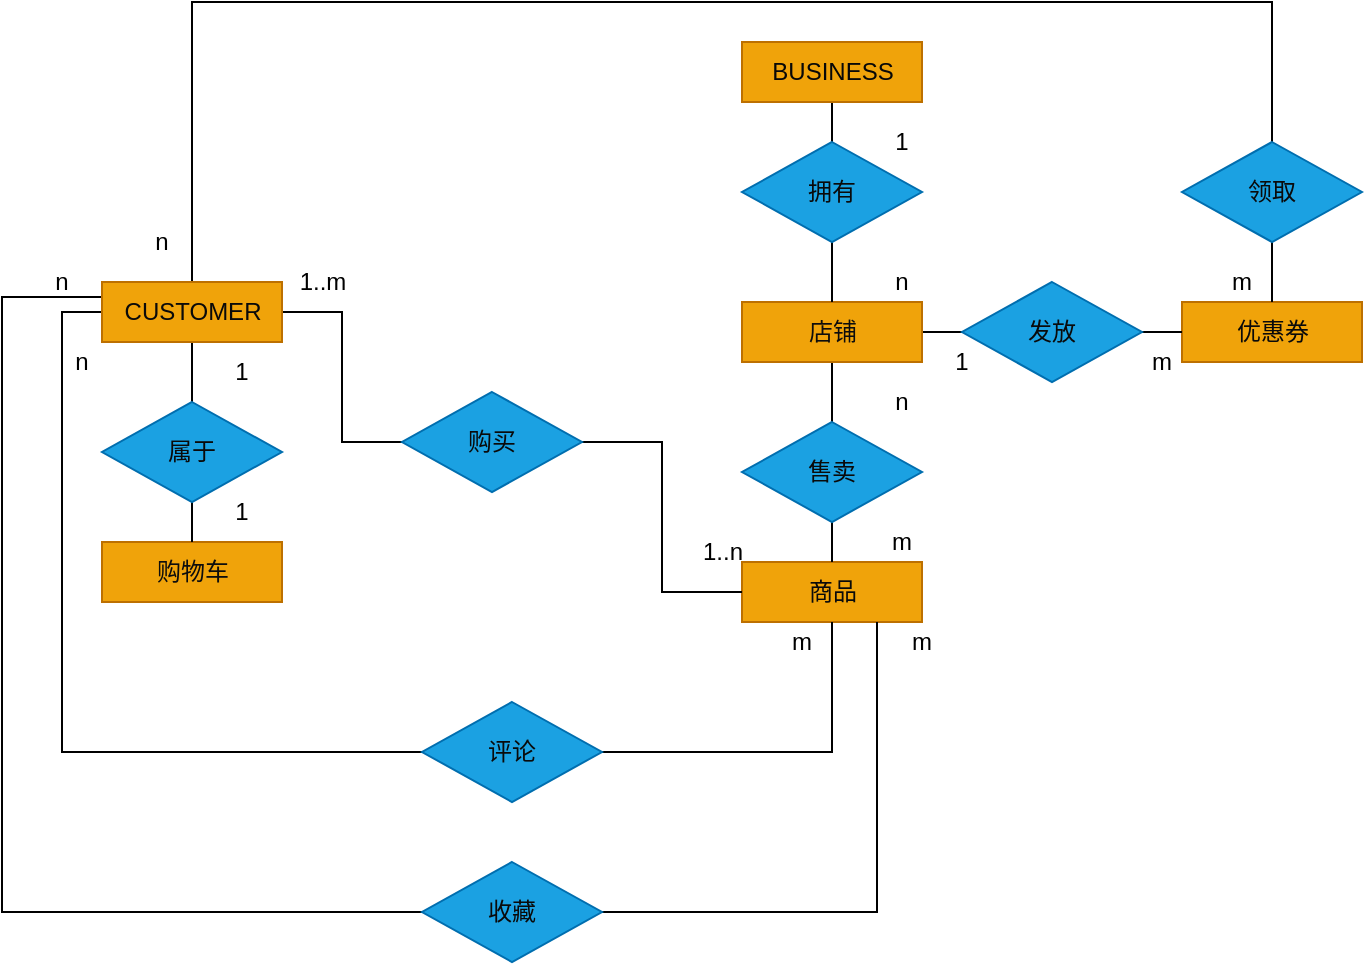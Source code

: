 <mxfile version="14.1.1" type="github">
  <diagram id="PnFxlSobTjJwYSsgnj2S" name="Page-1">
    <mxGraphModel dx="974" dy="538" grid="1" gridSize="10" guides="1" tooltips="1" connect="1" arrows="1" fold="1" page="1" pageScale="1" pageWidth="827" pageHeight="1169" math="0" shadow="0">
      <root>
        <mxCell id="0" />
        <mxCell id="1" parent="0" />
        <mxCell id="N1hTWUfao3ncAHM7gsuv-117" style="edgeStyle=orthogonalEdgeStyle;rounded=0;orthogonalLoop=1;jettySize=auto;html=1;exitX=0.5;exitY=1;exitDx=0;exitDy=0;endArrow=none;endFill=0;" edge="1" parent="1" source="N1hTWUfao3ncAHM7gsuv-122" target="N1hTWUfao3ncAHM7gsuv-136">
          <mxGeometry relative="1" as="geometry" />
        </mxCell>
        <mxCell id="N1hTWUfao3ncAHM7gsuv-118" style="edgeStyle=orthogonalEdgeStyle;rounded=0;orthogonalLoop=1;jettySize=auto;html=1;exitX=1;exitY=0.5;exitDx=0;exitDy=0;entryX=0;entryY=0.5;entryDx=0;entryDy=0;endArrow=none;endFill=0;" edge="1" parent="1" source="N1hTWUfao3ncAHM7gsuv-122" target="N1hTWUfao3ncAHM7gsuv-131">
          <mxGeometry relative="1" as="geometry" />
        </mxCell>
        <mxCell id="N1hTWUfao3ncAHM7gsuv-119" style="edgeStyle=orthogonalEdgeStyle;rounded=0;orthogonalLoop=1;jettySize=auto;html=1;exitX=0.5;exitY=0;exitDx=0;exitDy=0;endArrow=none;endFill=0;entryX=0.5;entryY=0;entryDx=0;entryDy=0;" edge="1" parent="1" source="N1hTWUfao3ncAHM7gsuv-122" target="N1hTWUfao3ncAHM7gsuv-142">
          <mxGeometry relative="1" as="geometry">
            <mxPoint x="100" y="70" as="targetPoint" />
            <Array as="points">
              <mxPoint x="115" y="30" />
              <mxPoint x="655" y="30" />
            </Array>
          </mxGeometry>
        </mxCell>
        <mxCell id="N1hTWUfao3ncAHM7gsuv-120" style="edgeStyle=orthogonalEdgeStyle;rounded=0;orthogonalLoop=1;jettySize=auto;html=1;exitX=0;exitY=0.5;exitDx=0;exitDy=0;entryX=0;entryY=0.5;entryDx=0;entryDy=0;endArrow=none;endFill=0;" edge="1" parent="1" source="N1hTWUfao3ncAHM7gsuv-122" target="N1hTWUfao3ncAHM7gsuv-144">
          <mxGeometry relative="1" as="geometry" />
        </mxCell>
        <mxCell id="N1hTWUfao3ncAHM7gsuv-121" style="edgeStyle=orthogonalEdgeStyle;rounded=0;orthogonalLoop=1;jettySize=auto;html=1;exitX=0;exitY=0.25;exitDx=0;exitDy=0;endArrow=none;endFill=0;entryX=0;entryY=0.5;entryDx=0;entryDy=0;" edge="1" parent="1" source="N1hTWUfao3ncAHM7gsuv-122" target="N1hTWUfao3ncAHM7gsuv-146">
          <mxGeometry relative="1" as="geometry">
            <mxPoint x="20" y="210" as="targetPoint" />
            <Array as="points">
              <mxPoint x="20" y="178" />
              <mxPoint x="20" y="485" />
            </Array>
          </mxGeometry>
        </mxCell>
        <mxCell id="N1hTWUfao3ncAHM7gsuv-122" value="&lt;font color=&quot;#0A0A0A&quot;&gt;CUSTOMER&lt;/font&gt;" style="html=1;dashed=0;whitespace=wrap;fillColor=#f0a30a;strokeColor=#BD7000;fontColor=#ffffff;" vertex="1" parent="1">
          <mxGeometry x="70" y="170" width="90" height="30" as="geometry" />
        </mxCell>
        <mxCell id="N1hTWUfao3ncAHM7gsuv-123" style="edgeStyle=orthogonalEdgeStyle;rounded=0;orthogonalLoop=1;jettySize=auto;html=1;exitX=0.5;exitY=1;exitDx=0;exitDy=0;entryX=0.5;entryY=0;entryDx=0;entryDy=0;endArrow=none;endFill=0;" edge="1" parent="1" source="N1hTWUfao3ncAHM7gsuv-124" target="N1hTWUfao3ncAHM7gsuv-134">
          <mxGeometry relative="1" as="geometry" />
        </mxCell>
        <mxCell id="N1hTWUfao3ncAHM7gsuv-124" value="&lt;font color=&quot;#080808&quot;&gt;BUSINESS&lt;/font&gt;" style="html=1;dashed=0;whitespace=wrap;fillColor=#f0a30a;strokeColor=#BD7000;fontColor=#ffffff;" vertex="1" parent="1">
          <mxGeometry x="390" y="50" width="90" height="30" as="geometry" />
        </mxCell>
        <mxCell id="N1hTWUfao3ncAHM7gsuv-125" style="edgeStyle=orthogonalEdgeStyle;rounded=0;orthogonalLoop=1;jettySize=auto;html=1;exitX=1;exitY=0.5;exitDx=0;exitDy=0;entryX=0;entryY=0.5;entryDx=0;entryDy=0;endArrow=none;endFill=0;" edge="1" parent="1" source="N1hTWUfao3ncAHM7gsuv-127" target="N1hTWUfao3ncAHM7gsuv-138">
          <mxGeometry relative="1" as="geometry" />
        </mxCell>
        <mxCell id="N1hTWUfao3ncAHM7gsuv-126" style="edgeStyle=orthogonalEdgeStyle;rounded=0;orthogonalLoop=1;jettySize=auto;html=1;exitX=0.5;exitY=1;exitDx=0;exitDy=0;entryX=0.5;entryY=0;entryDx=0;entryDy=0;endArrow=none;endFill=0;" edge="1" parent="1" source="N1hTWUfao3ncAHM7gsuv-127" target="N1hTWUfao3ncAHM7gsuv-140">
          <mxGeometry relative="1" as="geometry" />
        </mxCell>
        <mxCell id="N1hTWUfao3ncAHM7gsuv-127" value="&lt;font color=&quot;#0D0D0D&quot;&gt;店铺&lt;/font&gt;" style="html=1;dashed=0;whitespace=wrap;fillColor=#f0a30a;strokeColor=#BD7000;fontColor=#ffffff;" vertex="1" parent="1">
          <mxGeometry x="390" y="180" width="90" height="30" as="geometry" />
        </mxCell>
        <mxCell id="N1hTWUfao3ncAHM7gsuv-128" value="&lt;font color=&quot;#0D0D0D&quot;&gt;购物车&lt;/font&gt;" style="html=1;dashed=0;whitespace=wrap;fillColor=#f0a30a;strokeColor=#BD7000;fontColor=#ffffff;" vertex="1" parent="1">
          <mxGeometry x="70" y="300" width="90" height="30" as="geometry" />
        </mxCell>
        <mxCell id="N1hTWUfao3ncAHM7gsuv-129" value="&lt;font color=&quot;#0A0A0A&quot;&gt;商品&lt;/font&gt;" style="html=1;dashed=0;whitespace=wrap;fillColor=#f0a30a;strokeColor=#BD7000;fontColor=#ffffff;" vertex="1" parent="1">
          <mxGeometry x="390" y="310" width="90" height="30" as="geometry" />
        </mxCell>
        <mxCell id="N1hTWUfao3ncAHM7gsuv-130" style="edgeStyle=orthogonalEdgeStyle;rounded=0;orthogonalLoop=1;jettySize=auto;html=1;exitX=1;exitY=0.5;exitDx=0;exitDy=0;entryX=0;entryY=0.5;entryDx=0;entryDy=0;endArrow=none;endFill=0;" edge="1" parent="1" source="N1hTWUfao3ncAHM7gsuv-131" target="N1hTWUfao3ncAHM7gsuv-129">
          <mxGeometry relative="1" as="geometry" />
        </mxCell>
        <mxCell id="N1hTWUfao3ncAHM7gsuv-131" value="&lt;font color=&quot;#0A0A0A&quot;&gt;购买&lt;/font&gt;" style="rhombus;whiteSpace=wrap;html=1;fillColor=#1ba1e2;strokeColor=#006EAF;fontColor=#ffffff;" vertex="1" parent="1">
          <mxGeometry x="220" y="225" width="90" height="50" as="geometry" />
        </mxCell>
        <mxCell id="N1hTWUfao3ncAHM7gsuv-132" value="&lt;font color=&quot;#0A0A0A&quot;&gt;优惠券&lt;/font&gt;" style="html=1;dashed=0;whitespace=wrap;fillColor=#f0a30a;strokeColor=#BD7000;fontColor=#ffffff;" vertex="1" parent="1">
          <mxGeometry x="610" y="180" width="90" height="30" as="geometry" />
        </mxCell>
        <mxCell id="N1hTWUfao3ncAHM7gsuv-133" style="edgeStyle=orthogonalEdgeStyle;rounded=0;orthogonalLoop=1;jettySize=auto;html=1;exitX=0.5;exitY=1;exitDx=0;exitDy=0;entryX=0.5;entryY=0;entryDx=0;entryDy=0;endArrow=none;endFill=0;" edge="1" parent="1" source="N1hTWUfao3ncAHM7gsuv-134" target="N1hTWUfao3ncAHM7gsuv-127">
          <mxGeometry relative="1" as="geometry" />
        </mxCell>
        <mxCell id="N1hTWUfao3ncAHM7gsuv-134" value="&lt;div&gt;&lt;font color=&quot;#0A0A0A&quot;&gt;拥有&lt;/font&gt;&lt;/div&gt;" style="rhombus;whiteSpace=wrap;html=1;fillColor=#1ba1e2;strokeColor=#006EAF;fontColor=#ffffff;" vertex="1" parent="1">
          <mxGeometry x="390" y="100" width="90" height="50" as="geometry" />
        </mxCell>
        <mxCell id="N1hTWUfao3ncAHM7gsuv-135" style="edgeStyle=orthogonalEdgeStyle;rounded=0;orthogonalLoop=1;jettySize=auto;html=1;exitX=0.5;exitY=1;exitDx=0;exitDy=0;entryX=0.5;entryY=0;entryDx=0;entryDy=0;endArrow=none;endFill=0;" edge="1" parent="1" source="N1hTWUfao3ncAHM7gsuv-136" target="N1hTWUfao3ncAHM7gsuv-128">
          <mxGeometry relative="1" as="geometry" />
        </mxCell>
        <mxCell id="N1hTWUfao3ncAHM7gsuv-136" value="&lt;font color=&quot;#0A0A0A&quot;&gt;属于&lt;/font&gt;" style="rhombus;whiteSpace=wrap;html=1;fillColor=#1ba1e2;strokeColor=#006EAF;fontColor=#ffffff;" vertex="1" parent="1">
          <mxGeometry x="70" y="230" width="90" height="50" as="geometry" />
        </mxCell>
        <mxCell id="N1hTWUfao3ncAHM7gsuv-137" style="edgeStyle=orthogonalEdgeStyle;rounded=0;orthogonalLoop=1;jettySize=auto;html=1;exitX=1;exitY=0.5;exitDx=0;exitDy=0;entryX=0;entryY=0.5;entryDx=0;entryDy=0;endArrow=none;endFill=0;" edge="1" parent="1" source="N1hTWUfao3ncAHM7gsuv-138" target="N1hTWUfao3ncAHM7gsuv-132">
          <mxGeometry relative="1" as="geometry" />
        </mxCell>
        <mxCell id="N1hTWUfao3ncAHM7gsuv-138" value="&lt;font color=&quot;#0A0A0A&quot;&gt;发放&lt;/font&gt;" style="rhombus;whiteSpace=wrap;html=1;fillColor=#1ba1e2;strokeColor=#006EAF;fontColor=#ffffff;" vertex="1" parent="1">
          <mxGeometry x="500" y="170" width="90" height="50" as="geometry" />
        </mxCell>
        <mxCell id="N1hTWUfao3ncAHM7gsuv-139" style="edgeStyle=orthogonalEdgeStyle;rounded=0;orthogonalLoop=1;jettySize=auto;html=1;exitX=0.5;exitY=1;exitDx=0;exitDy=0;entryX=0.5;entryY=0;entryDx=0;entryDy=0;endArrow=none;endFill=0;" edge="1" parent="1" source="N1hTWUfao3ncAHM7gsuv-140" target="N1hTWUfao3ncAHM7gsuv-129">
          <mxGeometry relative="1" as="geometry" />
        </mxCell>
        <mxCell id="N1hTWUfao3ncAHM7gsuv-140" value="&lt;font color=&quot;#0A0A0A&quot;&gt;售卖&lt;/font&gt;" style="rhombus;whiteSpace=wrap;html=1;fillColor=#1ba1e2;strokeColor=#006EAF;fontColor=#ffffff;" vertex="1" parent="1">
          <mxGeometry x="390" y="240" width="90" height="50" as="geometry" />
        </mxCell>
        <mxCell id="N1hTWUfao3ncAHM7gsuv-141" style="edgeStyle=orthogonalEdgeStyle;rounded=0;orthogonalLoop=1;jettySize=auto;html=1;exitX=0.5;exitY=1;exitDx=0;exitDy=0;endArrow=none;endFill=0;" edge="1" parent="1" source="N1hTWUfao3ncAHM7gsuv-142" target="N1hTWUfao3ncAHM7gsuv-132">
          <mxGeometry relative="1" as="geometry" />
        </mxCell>
        <mxCell id="N1hTWUfao3ncAHM7gsuv-142" value="&lt;font color=&quot;#0A0A0A&quot;&gt;领取&lt;/font&gt;" style="rhombus;whiteSpace=wrap;html=1;fillColor=#1ba1e2;strokeColor=#006EAF;fontColor=#ffffff;" vertex="1" parent="1">
          <mxGeometry x="610" y="100" width="90" height="50" as="geometry" />
        </mxCell>
        <mxCell id="N1hTWUfao3ncAHM7gsuv-143" style="edgeStyle=orthogonalEdgeStyle;rounded=0;orthogonalLoop=1;jettySize=auto;html=1;exitX=1;exitY=0.5;exitDx=0;exitDy=0;entryX=0.5;entryY=1;entryDx=0;entryDy=0;endArrow=none;endFill=0;" edge="1" parent="1" source="N1hTWUfao3ncAHM7gsuv-144" target="N1hTWUfao3ncAHM7gsuv-129">
          <mxGeometry relative="1" as="geometry" />
        </mxCell>
        <mxCell id="N1hTWUfao3ncAHM7gsuv-144" value="&lt;font color=&quot;#0A0A0A&quot;&gt;评论&lt;/font&gt;" style="rhombus;whiteSpace=wrap;html=1;fillColor=#1ba1e2;strokeColor=#006EAF;fontColor=#ffffff;" vertex="1" parent="1">
          <mxGeometry x="230" y="380" width="90" height="50" as="geometry" />
        </mxCell>
        <mxCell id="N1hTWUfao3ncAHM7gsuv-145" style="edgeStyle=orthogonalEdgeStyle;rounded=0;orthogonalLoop=1;jettySize=auto;html=1;exitX=1;exitY=0.5;exitDx=0;exitDy=0;entryX=0.75;entryY=1;entryDx=0;entryDy=0;endArrow=none;endFill=0;" edge="1" parent="1" source="N1hTWUfao3ncAHM7gsuv-146" target="N1hTWUfao3ncAHM7gsuv-129">
          <mxGeometry relative="1" as="geometry" />
        </mxCell>
        <mxCell id="N1hTWUfao3ncAHM7gsuv-146" value="&lt;font color=&quot;#0A0A0A&quot;&gt;收藏&lt;/font&gt;" style="rhombus;whiteSpace=wrap;html=1;fillColor=#1ba1e2;strokeColor=#006EAF;fontColor=#ffffff;" vertex="1" parent="1">
          <mxGeometry x="230" y="460" width="90" height="50" as="geometry" />
        </mxCell>
        <mxCell id="N1hTWUfao3ncAHM7gsuv-147" value="1" style="text;html=1;strokeColor=none;fillColor=none;align=center;verticalAlign=middle;whiteSpace=wrap;rounded=0;" vertex="1" parent="1">
          <mxGeometry x="120" y="205" width="40" height="20" as="geometry" />
        </mxCell>
        <mxCell id="N1hTWUfao3ncAHM7gsuv-148" value="1" style="text;html=1;strokeColor=none;fillColor=none;align=center;verticalAlign=middle;whiteSpace=wrap;rounded=0;" vertex="1" parent="1">
          <mxGeometry x="120" y="275" width="40" height="20" as="geometry" />
        </mxCell>
        <mxCell id="N1hTWUfao3ncAHM7gsuv-149" value="1..n" style="text;html=1;align=center;verticalAlign=middle;resizable=0;points=[];autosize=1;" vertex="1" parent="1">
          <mxGeometry x="360" y="295" width="40" height="20" as="geometry" />
        </mxCell>
        <mxCell id="N1hTWUfao3ncAHM7gsuv-150" value="1..m" style="text;html=1;align=center;verticalAlign=middle;resizable=0;points=[];autosize=1;" vertex="1" parent="1">
          <mxGeometry x="160" y="160" width="40" height="20" as="geometry" />
        </mxCell>
        <mxCell id="N1hTWUfao3ncAHM7gsuv-151" value="n" style="text;html=1;strokeColor=none;fillColor=none;align=center;verticalAlign=middle;whiteSpace=wrap;rounded=0;" vertex="1" parent="1">
          <mxGeometry x="80" y="140" width="40" height="20" as="geometry" />
        </mxCell>
        <mxCell id="N1hTWUfao3ncAHM7gsuv-152" value="m" style="text;html=1;strokeColor=none;fillColor=none;align=center;verticalAlign=middle;whiteSpace=wrap;rounded=0;" vertex="1" parent="1">
          <mxGeometry x="620" y="160" width="40" height="20" as="geometry" />
        </mxCell>
        <mxCell id="N1hTWUfao3ncAHM7gsuv-153" value="1" style="text;html=1;strokeColor=none;fillColor=none;align=center;verticalAlign=middle;whiteSpace=wrap;rounded=0;" vertex="1" parent="1">
          <mxGeometry x="450" y="90" width="40" height="20" as="geometry" />
        </mxCell>
        <mxCell id="N1hTWUfao3ncAHM7gsuv-154" value="n" style="text;html=1;strokeColor=none;fillColor=none;align=center;verticalAlign=middle;whiteSpace=wrap;rounded=0;" vertex="1" parent="1">
          <mxGeometry x="450" y="160" width="40" height="20" as="geometry" />
        </mxCell>
        <mxCell id="N1hTWUfao3ncAHM7gsuv-155" value="m" style="text;html=1;strokeColor=none;fillColor=none;align=center;verticalAlign=middle;whiteSpace=wrap;rounded=0;" vertex="1" parent="1">
          <mxGeometry x="580" y="200" width="40" height="20" as="geometry" />
        </mxCell>
        <mxCell id="N1hTWUfao3ncAHM7gsuv-156" value="1" style="text;html=1;strokeColor=none;fillColor=none;align=center;verticalAlign=middle;whiteSpace=wrap;rounded=0;" vertex="1" parent="1">
          <mxGeometry x="480" y="200" width="40" height="20" as="geometry" />
        </mxCell>
        <mxCell id="N1hTWUfao3ncAHM7gsuv-157" value="n" style="text;html=1;strokeColor=none;fillColor=none;align=center;verticalAlign=middle;whiteSpace=wrap;rounded=0;" vertex="1" parent="1">
          <mxGeometry x="450" y="220" width="40" height="20" as="geometry" />
        </mxCell>
        <mxCell id="N1hTWUfao3ncAHM7gsuv-158" value="m" style="text;html=1;strokeColor=none;fillColor=none;align=center;verticalAlign=middle;whiteSpace=wrap;rounded=0;" vertex="1" parent="1">
          <mxGeometry x="450" y="290" width="40" height="20" as="geometry" />
        </mxCell>
        <mxCell id="N1hTWUfao3ncAHM7gsuv-159" value="n" style="text;html=1;strokeColor=none;fillColor=none;align=center;verticalAlign=middle;whiteSpace=wrap;rounded=0;" vertex="1" parent="1">
          <mxGeometry x="40" y="200" width="40" height="20" as="geometry" />
        </mxCell>
        <mxCell id="N1hTWUfao3ncAHM7gsuv-160" value="m" style="text;html=1;strokeColor=none;fillColor=none;align=center;verticalAlign=middle;whiteSpace=wrap;rounded=0;" vertex="1" parent="1">
          <mxGeometry x="400" y="340" width="40" height="20" as="geometry" />
        </mxCell>
        <mxCell id="N1hTWUfao3ncAHM7gsuv-161" value="m" style="text;html=1;strokeColor=none;fillColor=none;align=center;verticalAlign=middle;whiteSpace=wrap;rounded=0;" vertex="1" parent="1">
          <mxGeometry x="460" y="340" width="40" height="20" as="geometry" />
        </mxCell>
        <mxCell id="N1hTWUfao3ncAHM7gsuv-162" value="n" style="text;html=1;strokeColor=none;fillColor=none;align=center;verticalAlign=middle;whiteSpace=wrap;rounded=0;" vertex="1" parent="1">
          <mxGeometry x="30" y="160" width="40" height="20" as="geometry" />
        </mxCell>
      </root>
    </mxGraphModel>
  </diagram>
</mxfile>
